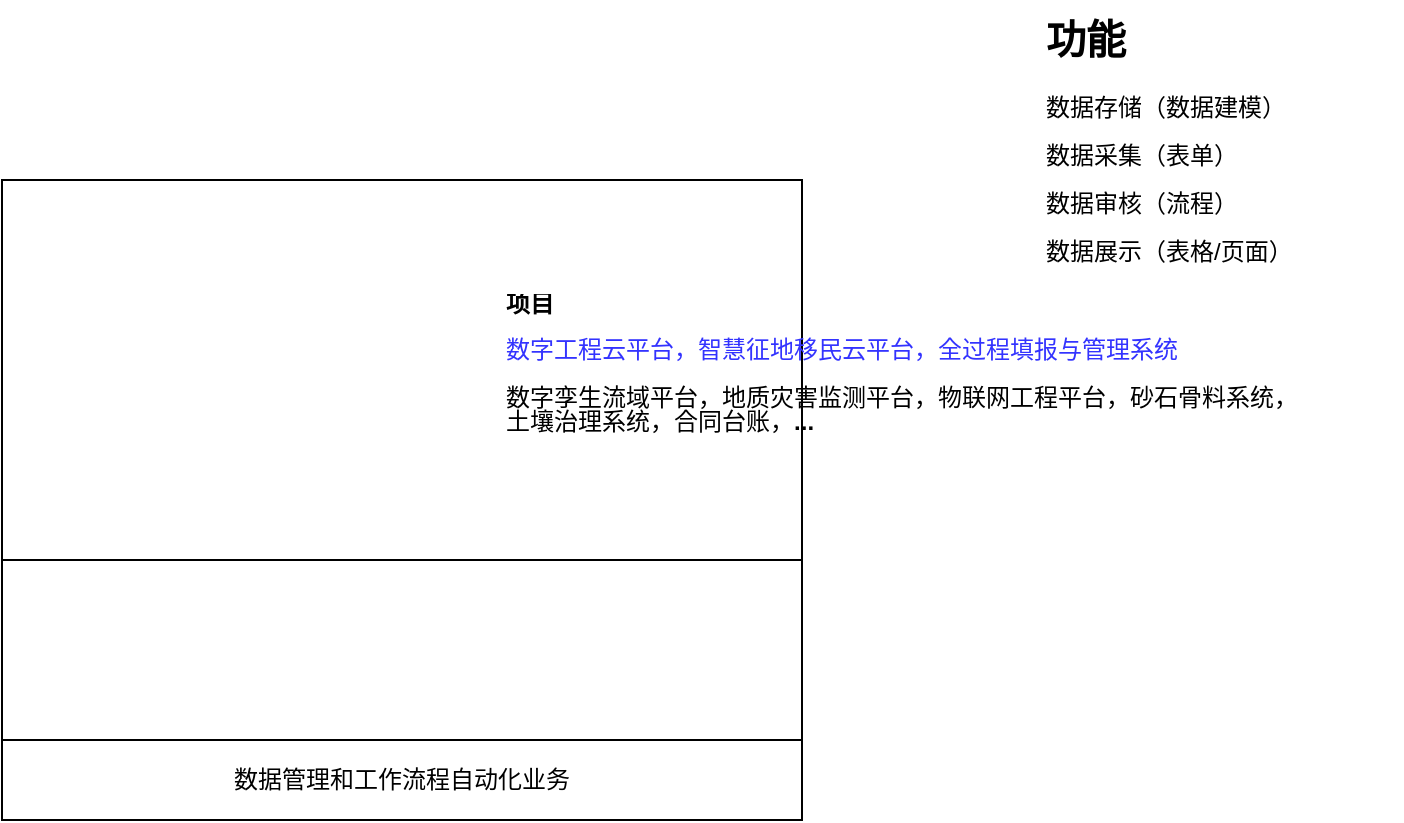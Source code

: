 <mxfile version="24.4.4" type="github">
  <diagram name="第 1 页" id="hqmDNaqgpVp4OsvsETol">
    <mxGraphModel dx="989" dy="538" grid="1" gridSize="10" guides="1" tooltips="1" connect="1" arrows="1" fold="1" page="1" pageScale="1" pageWidth="827" pageHeight="1169" math="0" shadow="0">
      <root>
        <mxCell id="0" />
        <mxCell id="1" parent="0" />
        <mxCell id="Q9zDN7n71QJGZJ4GGURO-7" value="数据管理和工作流程自动化业务" style="rounded=0;whiteSpace=wrap;html=1;" vertex="1" parent="1">
          <mxGeometry x="80" y="420" width="400" height="40" as="geometry" />
        </mxCell>
        <mxCell id="Q9zDN7n71QJGZJ4GGURO-10" value="" style="rounded=0;whiteSpace=wrap;html=1;" vertex="1" parent="1">
          <mxGeometry x="80" y="140" width="400" height="280" as="geometry" />
        </mxCell>
        <mxCell id="Q9zDN7n71QJGZJ4GGURO-15" value="&lt;h1 style=&quot;margin-top: 0px; line-height: 100%;&quot;&gt;&lt;span style=&quot;font-size: 20px;&quot;&gt;功能&lt;/span&gt;&lt;/h1&gt;&lt;p style=&quot;line-height: 100%;&quot;&gt;数据存储（数据建模）&lt;/p&gt;&lt;p style=&quot;line-height: 100%;&quot;&gt;数据采集（表单）&lt;/p&gt;&lt;p style=&quot;line-height: 100%;&quot;&gt;数据审核（流程）&lt;/p&gt;&lt;p style=&quot;line-height: 100%;&quot;&gt;数据展示（表格/页面）&lt;/p&gt;" style="text;html=1;whiteSpace=wrap;overflow=hidden;rounded=0;" vertex="1" parent="1">
          <mxGeometry x="600" y="50" width="180" height="280" as="geometry" />
        </mxCell>
        <mxCell id="Q9zDN7n71QJGZJ4GGURO-16" value="" style="rounded=0;whiteSpace=wrap;html=1;" vertex="1" parent="1">
          <mxGeometry x="80" y="330" width="400" height="90" as="geometry" />
        </mxCell>
        <mxCell id="Q9zDN7n71QJGZJ4GGURO-12" value="&lt;h1 style=&quot;margin-top: 0px; line-height: 10%;&quot;&gt;&lt;font style=&quot;font-size: 12px;&quot;&gt;项目&lt;/font&gt;&lt;/h1&gt;&lt;p style=&quot;line-height: 100%;&quot;&gt;&lt;font color=&quot;#3333ff&quot;&gt;数字工程云平台，&lt;/font&gt;&lt;span style=&quot;color: rgb(51, 51, 255); background-color: initial;&quot;&gt;智慧征地移民云平台，&lt;/span&gt;&lt;span style=&quot;color: rgb(51, 51, 255); background-color: initial;&quot;&gt;全过程填报与管理系统&lt;/span&gt;&lt;/p&gt;&lt;p style=&quot;line-height: 100%;&quot;&gt;数字孪生流域平台，&lt;span style=&quot;background-color: initial;&quot;&gt;地质灾害监测平台，&lt;/span&gt;&lt;span style=&quot;background-color: initial;&quot;&gt;物联网工程平台，&lt;/span&gt;&lt;span style=&quot;background-color: initial;&quot;&gt;砂石骨料系统，&lt;/span&gt;&lt;span style=&quot;background-color: initial;&quot;&gt;土壤治理系统，&lt;/span&gt;&lt;span style=&quot;background-color: initial;&quot;&gt;合同台账，&lt;/span&gt;&lt;b style=&quot;background-color: initial;&quot;&gt;...&lt;/b&gt;&lt;/p&gt;" style="text;html=1;whiteSpace=wrap;overflow=hidden;rounded=0;" vertex="1" parent="1">
          <mxGeometry x="330" y="190" width="400" height="110" as="geometry" />
        </mxCell>
      </root>
    </mxGraphModel>
  </diagram>
</mxfile>
